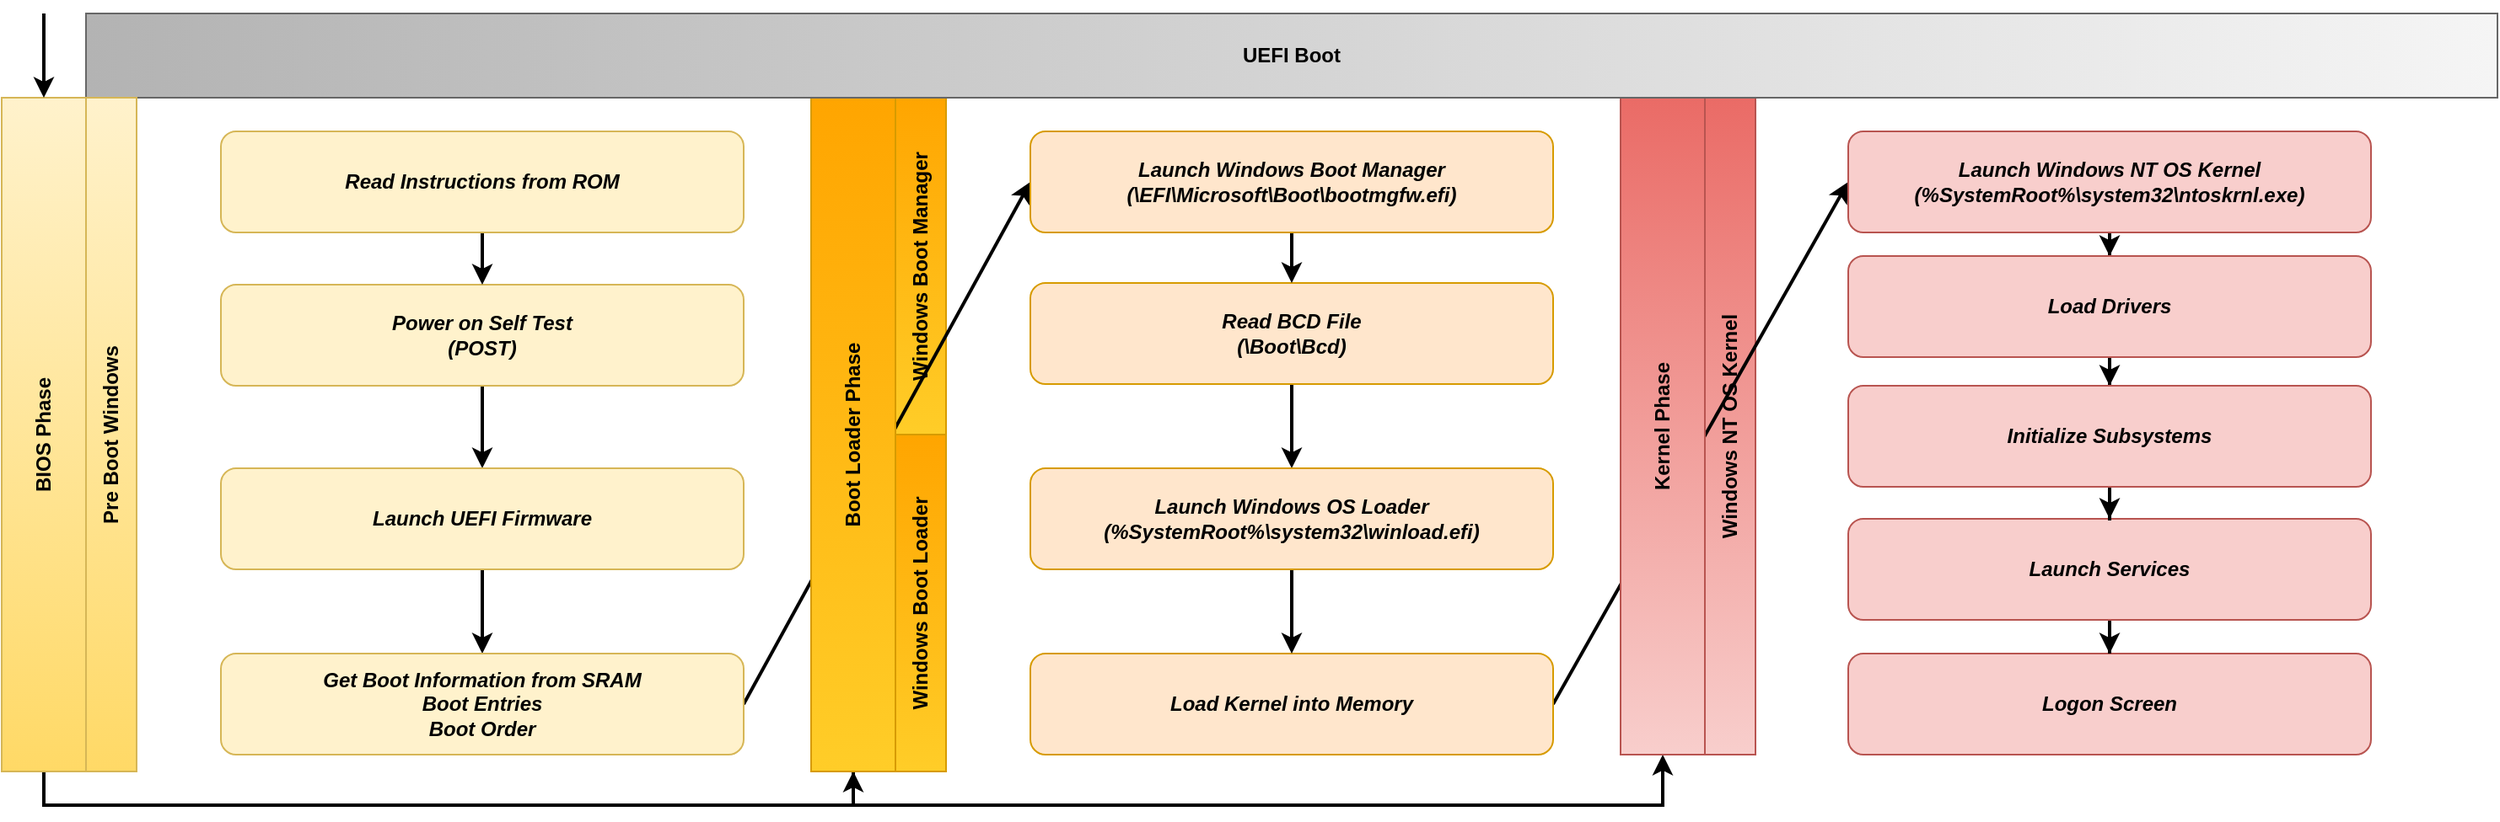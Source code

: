 <mxfile version="22.0.3" type="device" pages="3">
  <diagram name="Windows Boot Process" id="XgZ039GixdZURgY8B_N0">
    <mxGraphModel dx="1036" dy="1802" grid="1" gridSize="10" guides="1" tooltips="1" connect="1" arrows="1" fold="1" page="1" pageScale="1" pageWidth="850" pageHeight="1100" math="0" shadow="0">
      <root>
        <mxCell id="0" />
        <mxCell id="1" parent="0" />
        <mxCell id="Q-q3Uk1yC8aIoFKP01wg-9" value="Windows NT OS Kernel" style="rounded=0;whiteSpace=wrap;html=1;rotation=0;flipV=1;flipH=0;fillColor=#f8cecc;strokeColor=#b85450;fontStyle=1;horizontal=0;gradientColor=#ea6b66;" parent="1" vertex="1">
          <mxGeometry x="1010" y="50" width="30" height="390" as="geometry" />
        </mxCell>
        <mxCell id="OIjsx5Lbw4lHaAmFp60X-10" style="rounded=0;orthogonalLoop=1;jettySize=auto;html=1;entryX=0;entryY=0.5;entryDx=0;entryDy=0;exitX=1;exitY=0.5;exitDx=0;exitDy=0;strokeWidth=2;" parent="1" source="OIjsx5Lbw4lHaAmFp60X-5" target="auWv59esdB6_gmScPLl--13" edge="1">
          <mxGeometry relative="1" as="geometry" />
        </mxCell>
        <mxCell id="Q-q3Uk1yC8aIoFKP01wg-5" value="Windows Boot Manager" style="rounded=0;whiteSpace=wrap;html=1;rotation=0;flipV=1;flipH=0;fillColor=#ffcd28;strokeColor=#d79b00;fontStyle=1;horizontal=0;gradientColor=#ffa500;" parent="1" vertex="1">
          <mxGeometry x="530" y="50" width="30" height="200" as="geometry" />
        </mxCell>
        <mxCell id="OIjsx5Lbw4lHaAmFp60X-9" style="rounded=0;orthogonalLoop=1;jettySize=auto;html=1;entryX=0;entryY=0.5;entryDx=0;entryDy=0;exitX=1;exitY=0.5;exitDx=0;exitDy=0;strokeWidth=2;" parent="1" source="auWv59esdB6_gmScPLl--10" target="OIjsx5Lbw4lHaAmFp60X-6" edge="1">
          <mxGeometry relative="1" as="geometry" />
        </mxCell>
        <mxCell id="Q-q3Uk1yC8aIoFKP01wg-3" value="Windows Boot Loader" style="rounded=0;whiteSpace=wrap;html=1;rotation=0;flipV=1;flipH=0;fillColor=#ffcd28;strokeColor=#d79b00;fontStyle=1;horizontal=0;gradientColor=#ffa500;" parent="1" vertex="1">
          <mxGeometry x="530" y="250" width="30" height="200" as="geometry" />
        </mxCell>
        <mxCell id="OIjsx5Lbw4lHaAmFp60X-14" style="edgeStyle=orthogonalEdgeStyle;rounded=0;orthogonalLoop=1;jettySize=auto;html=1;entryX=0.5;entryY=1;entryDx=0;entryDy=0;exitX=0.5;exitY=1;exitDx=0;exitDy=0;strokeWidth=2;" parent="1" source="auWv59esdB6_gmScPLl--2" target="auWv59esdB6_gmScPLl--3" edge="1">
          <mxGeometry relative="1" as="geometry" />
        </mxCell>
        <mxCell id="auWv59esdB6_gmScPLl--2" value="BIOS Phase" style="rounded=0;whiteSpace=wrap;html=1;rotation=0;flipV=0;flipH=1;fillColor=#fff2cc;strokeColor=#d6b656;fontStyle=1;verticalAlign=middle;horizontal=0;gradientColor=#ffd966;" parent="1" vertex="1">
          <mxGeometry y="50" width="50" height="400" as="geometry" />
        </mxCell>
        <mxCell id="OIjsx5Lbw4lHaAmFp60X-15" style="edgeStyle=orthogonalEdgeStyle;rounded=0;orthogonalLoop=1;jettySize=auto;html=1;entryX=0.5;entryY=1;entryDx=0;entryDy=0;exitX=0.5;exitY=1;exitDx=0;exitDy=0;strokeWidth=2;" parent="1" source="auWv59esdB6_gmScPLl--3" target="auWv59esdB6_gmScPLl--4" edge="1">
          <mxGeometry relative="1" as="geometry" />
        </mxCell>
        <mxCell id="auWv59esdB6_gmScPLl--3" value="Boot Loader Phase" style="rounded=0;whiteSpace=wrap;html=1;rotation=0;flipV=1;flipH=0;fillColor=#ffcd28;strokeColor=#d79b00;fontStyle=1;horizontal=0;gradientColor=#ffa500;" parent="1" vertex="1">
          <mxGeometry x="480" y="50" width="50" height="400" as="geometry" />
        </mxCell>
        <mxCell id="auWv59esdB6_gmScPLl--4" value="Kernel Phase" style="rounded=0;whiteSpace=wrap;html=1;rotation=0;flipV=1;flipH=0;fillColor=#f8cecc;strokeColor=#b85450;fontStyle=1;horizontal=0;gradientColor=#ea6b66;" parent="1" vertex="1">
          <mxGeometry x="960" y="50" width="50" height="390" as="geometry" />
        </mxCell>
        <mxCell id="auWv59esdB6_gmScPLl--6" value="UEFI Boot" style="rounded=0;whiteSpace=wrap;html=1;align=center;verticalAlign=middle;fontFamily=Helvetica;fontSize=12;fontStyle=1;horizontal=1;direction=south;fillColor=#f5f5f5;gradientColor=#b3b3b3;strokeColor=#666666;" parent="1" vertex="1">
          <mxGeometry x="50" width="1430" height="50" as="geometry" />
        </mxCell>
        <mxCell id="auWv59esdB6_gmScPLl--11" value="" style="edgeStyle=orthogonalEdgeStyle;rounded=0;orthogonalLoop=1;jettySize=auto;html=1;fontFamily=Helvetica;fontSize=12;fontColor=default;strokeWidth=2;" parent="1" source="auWv59esdB6_gmScPLl--8" target="auWv59esdB6_gmScPLl--9" edge="1">
          <mxGeometry relative="1" as="geometry" />
        </mxCell>
        <UserObject label="Power on Self Test&lt;br&gt;(POST)" link="https://en.wikipedia.org/wiki/Power-on_self-test" id="auWv59esdB6_gmScPLl--8">
          <mxCell style="rounded=1;whiteSpace=wrap;html=1;strokeColor=#d6b656;align=center;verticalAlign=middle;fontFamily=Helvetica;fontSize=12;fillColor=#fff2cc;fontStyle=3" parent="1" vertex="1">
            <mxGeometry x="130" y="161" width="310" height="60" as="geometry" />
          </mxCell>
        </UserObject>
        <mxCell id="auWv59esdB6_gmScPLl--12" value="" style="edgeStyle=orthogonalEdgeStyle;rounded=0;orthogonalLoop=1;jettySize=auto;html=1;fontFamily=Helvetica;fontSize=12;fontColor=default;strokeWidth=2;" parent="1" source="auWv59esdB6_gmScPLl--9" target="auWv59esdB6_gmScPLl--10" edge="1">
          <mxGeometry relative="1" as="geometry" />
        </mxCell>
        <UserObject label="Launch UEFI Firmware" link="https://wiki.osdev.org/UEFI" id="auWv59esdB6_gmScPLl--9">
          <mxCell style="rounded=1;whiteSpace=wrap;html=1;strokeColor=#d6b656;align=center;verticalAlign=middle;fontFamily=Helvetica;fontSize=12;fillColor=#fff2cc;fontStyle=3" parent="1" vertex="1">
            <mxGeometry x="130" y="270" width="310" height="60" as="geometry" />
          </mxCell>
        </UserObject>
        <mxCell id="auWv59esdB6_gmScPLl--10" value="Get Boot Information from SRAM&lt;br&gt;Boot Entries&lt;br&gt;Boot Order" style="rounded=1;whiteSpace=wrap;html=1;strokeColor=#d6b656;align=center;verticalAlign=middle;fontFamily=Helvetica;fontSize=12;fillColor=#fff2cc;fontStyle=3" parent="1" vertex="1">
          <mxGeometry x="130" y="380" width="310" height="60" as="geometry" />
        </mxCell>
        <mxCell id="OIjsx5Lbw4lHaAmFp60X-1" value="" style="edgeStyle=orthogonalEdgeStyle;rounded=0;orthogonalLoop=1;jettySize=auto;html=1;strokeWidth=2;" parent="1" source="auWv59esdB6_gmScPLl--13" target="auWv59esdB6_gmScPLl--14" edge="1">
          <mxGeometry relative="1" as="geometry" />
        </mxCell>
        <mxCell id="auWv59esdB6_gmScPLl--13" value="Launch Windows NT OS Kernel&lt;br&gt;(%SystemRoot%\system32\ntoskrnl.exe)" style="rounded=1;whiteSpace=wrap;html=1;strokeColor=#b85450;align=center;verticalAlign=middle;fontFamily=Helvetica;fontSize=12;fillColor=#f8cecc;fontStyle=3" parent="1" vertex="1">
          <mxGeometry x="1095" y="70" width="310" height="60" as="geometry" />
        </mxCell>
        <mxCell id="Q-q3Uk1yC8aIoFKP01wg-14" value="" style="edgeStyle=orthogonalEdgeStyle;rounded=0;orthogonalLoop=1;jettySize=auto;html=1;strokeWidth=2;" parent="1" source="auWv59esdB6_gmScPLl--14" target="Q-q3Uk1yC8aIoFKP01wg-13" edge="1">
          <mxGeometry relative="1" as="geometry" />
        </mxCell>
        <mxCell id="auWv59esdB6_gmScPLl--14" value="Load Drivers" style="rounded=1;whiteSpace=wrap;html=1;strokeColor=#b85450;align=center;verticalAlign=middle;fontFamily=Helvetica;fontSize=12;fillColor=#f8cecc;fontStyle=3" parent="1" vertex="1">
          <mxGeometry x="1095" y="144" width="310" height="60" as="geometry" />
        </mxCell>
        <mxCell id="auWv59esdB6_gmScPLl--15" value="Logon Screen" style="rounded=1;whiteSpace=wrap;html=1;strokeColor=#b85450;align=center;verticalAlign=middle;fontFamily=Helvetica;fontSize=12;fillColor=#f8cecc;fontStyle=3" parent="1" vertex="1">
          <mxGeometry x="1095" y="380" width="310" height="60" as="geometry" />
        </mxCell>
        <mxCell id="OIjsx5Lbw4lHaAmFp60X-3" value="" style="edgeStyle=orthogonalEdgeStyle;rounded=0;orthogonalLoop=1;jettySize=auto;html=1;strokeWidth=2;" parent="1" source="auWv59esdB6_gmScPLl--16" target="auWv59esdB6_gmScPLl--15" edge="1">
          <mxGeometry relative="1" as="geometry" />
        </mxCell>
        <mxCell id="auWv59esdB6_gmScPLl--16" value="Launch Services" style="rounded=1;whiteSpace=wrap;html=1;strokeColor=#b85450;align=center;verticalAlign=middle;fontFamily=Helvetica;fontSize=12;fillColor=#f8cecc;fontStyle=3" parent="1" vertex="1">
          <mxGeometry x="1095" y="300" width="310" height="60" as="geometry" />
        </mxCell>
        <mxCell id="OIjsx5Lbw4lHaAmFp60X-12" value="" style="edgeStyle=orthogonalEdgeStyle;rounded=0;orthogonalLoop=1;jettySize=auto;html=1;strokeWidth=2;" parent="1" source="OIjsx5Lbw4lHaAmFp60X-4" target="OIjsx5Lbw4lHaAmFp60X-7" edge="1">
          <mxGeometry relative="1" as="geometry" />
        </mxCell>
        <mxCell id="OIjsx5Lbw4lHaAmFp60X-4" value="Read BCD File&lt;br&gt;(\Boot\Bcd)" style="rounded=1;whiteSpace=wrap;html=1;strokeColor=#d79b00;align=center;verticalAlign=middle;fontFamily=Helvetica;fontSize=12;fillColor=#ffe6cc;fontStyle=3" parent="1" vertex="1">
          <mxGeometry x="610" y="160" width="310" height="60" as="geometry" />
        </mxCell>
        <mxCell id="OIjsx5Lbw4lHaAmFp60X-5" value="Load Kernel into Memory" style="rounded=1;whiteSpace=wrap;html=1;strokeColor=#d79b00;align=center;verticalAlign=middle;fontFamily=Helvetica;fontSize=12;fillColor=#ffe6cc;fontStyle=3" parent="1" vertex="1">
          <mxGeometry x="610" y="380" width="310" height="60" as="geometry" />
        </mxCell>
        <mxCell id="OIjsx5Lbw4lHaAmFp60X-11" value="" style="edgeStyle=orthogonalEdgeStyle;rounded=0;orthogonalLoop=1;jettySize=auto;html=1;strokeWidth=2;" parent="1" source="OIjsx5Lbw4lHaAmFp60X-6" target="OIjsx5Lbw4lHaAmFp60X-4" edge="1">
          <mxGeometry relative="1" as="geometry" />
        </mxCell>
        <mxCell id="OIjsx5Lbw4lHaAmFp60X-6" value="Launch Windows Boot Manager&lt;br&gt;(\EFI\Microsoft\Boot\bootmgfw.efi)" style="rounded=1;whiteSpace=wrap;html=1;strokeColor=#d79b00;align=center;verticalAlign=middle;fontFamily=Helvetica;fontSize=12;fillColor=#ffe6cc;fontStyle=3" parent="1" vertex="1">
          <mxGeometry x="610" y="70" width="310" height="60" as="geometry" />
        </mxCell>
        <mxCell id="OIjsx5Lbw4lHaAmFp60X-13" value="" style="edgeStyle=orthogonalEdgeStyle;rounded=0;orthogonalLoop=1;jettySize=auto;html=1;strokeWidth=2;" parent="1" source="OIjsx5Lbw4lHaAmFp60X-7" target="OIjsx5Lbw4lHaAmFp60X-5" edge="1">
          <mxGeometry relative="1" as="geometry" />
        </mxCell>
        <mxCell id="OIjsx5Lbw4lHaAmFp60X-7" value="Launch Windows OS Loader&lt;br&gt;(%SystemRoot%\system32\winload.efi)" style="rounded=1;whiteSpace=wrap;html=1;strokeColor=#d79b00;align=center;verticalAlign=middle;fontFamily=Helvetica;fontSize=12;fillColor=#ffe6cc;fontStyle=3" parent="1" vertex="1">
          <mxGeometry x="610" y="270" width="310" height="60" as="geometry" />
        </mxCell>
        <mxCell id="OIjsx5Lbw4lHaAmFp60X-16" value="" style="endArrow=classic;html=1;rounded=0;entryX=0.5;entryY=0;entryDx=0;entryDy=0;strokeWidth=2;" parent="1" target="auWv59esdB6_gmScPLl--2" edge="1">
          <mxGeometry width="50" height="50" relative="1" as="geometry">
            <mxPoint x="25" as="sourcePoint" />
            <mxPoint x="210" y="10" as="targetPoint" />
          </mxGeometry>
        </mxCell>
        <mxCell id="Q-q3Uk1yC8aIoFKP01wg-2" value="" style="edgeStyle=orthogonalEdgeStyle;rounded=0;orthogonalLoop=1;jettySize=auto;html=1;strokeWidth=2;" parent="1" source="Q-q3Uk1yC8aIoFKP01wg-1" target="auWv59esdB6_gmScPLl--8" edge="1">
          <mxGeometry relative="1" as="geometry" />
        </mxCell>
        <UserObject label="Read Instructions from ROM" link="https://en.wikipedia.org/wiki/Power-on_self-test" id="Q-q3Uk1yC8aIoFKP01wg-1">
          <mxCell style="rounded=1;whiteSpace=wrap;html=1;strokeColor=#d6b656;align=center;verticalAlign=middle;fontFamily=Helvetica;fontSize=12;fillColor=#fff2cc;fontStyle=3" parent="1" vertex="1">
            <mxGeometry x="130" y="70" width="310" height="60" as="geometry" />
          </mxCell>
        </UserObject>
        <mxCell id="Q-q3Uk1yC8aIoFKP01wg-8" value="Pre Boot Windows" style="rounded=0;whiteSpace=wrap;html=1;rotation=0;flipV=0;flipH=1;fillColor=#fff2cc;strokeColor=#d6b656;fontStyle=1;verticalAlign=middle;horizontal=0;gradientColor=#ffd966;" parent="1" vertex="1">
          <mxGeometry x="50" y="50" width="30" height="400" as="geometry" />
        </mxCell>
        <mxCell id="Q-q3Uk1yC8aIoFKP01wg-15" value="" style="edgeStyle=orthogonalEdgeStyle;rounded=0;orthogonalLoop=1;jettySize=auto;html=1;strokeWidth=2;" parent="1" source="Q-q3Uk1yC8aIoFKP01wg-13" target="auWv59esdB6_gmScPLl--16" edge="1">
          <mxGeometry relative="1" as="geometry" />
        </mxCell>
        <mxCell id="Q-q3Uk1yC8aIoFKP01wg-13" value="Initialize Subsystems" style="rounded=1;whiteSpace=wrap;html=1;strokeColor=#b85450;align=center;verticalAlign=middle;fontFamily=Helvetica;fontSize=12;fillColor=#f8cecc;fontStyle=3" parent="1" vertex="1">
          <mxGeometry x="1095" y="221" width="310" height="60" as="geometry" />
        </mxCell>
      </root>
    </mxGraphModel>
  </diagram>
  <diagram name="Windows Boot Process Presentation" id="MpxgT7lQB_Ov4lCRU3md">
    <mxGraphModel dx="1036" dy="1802" grid="1" gridSize="10" guides="1" tooltips="1" connect="1" arrows="1" fold="1" page="1" pageScale="1" pageWidth="850" pageHeight="1100" math="0" shadow="0">
      <root>
        <mxCell id="MUpL6runmCY8gXnRKzKg-0" />
        <mxCell id="MUpL6runmCY8gXnRKzKg-1" parent="MUpL6runmCY8gXnRKzKg-0" />
        <mxCell id="MUpL6runmCY8gXnRKzKg-7" value="Windows Boot Manager" style="rounded=0;whiteSpace=wrap;html=1;rotation=0;flipV=1;flipH=0;fillColor=#ffcd28;strokeColor=#d79b00;fontStyle=1;horizontal=0;gradientColor=#ffa500;" parent="MUpL6runmCY8gXnRKzKg-1" vertex="1">
          <mxGeometry x="530" y="50" width="30" height="200" as="geometry" />
        </mxCell>
        <mxCell id="MUpL6runmCY8gXnRKzKg-14" style="rounded=0;orthogonalLoop=1;jettySize=auto;html=1;entryX=0;entryY=0.5;entryDx=0;entryDy=0;exitX=1;exitY=0.5;exitDx=0;exitDy=0;strokeColor=#FFFFFF;strokeWidth=2;" parent="MUpL6runmCY8gXnRKzKg-1" source="MUpL6runmCY8gXnRKzKg-15" target="MUpL6runmCY8gXnRKzKg-28" edge="1">
          <mxGeometry relative="1" as="geometry" />
        </mxCell>
        <mxCell id="MUpL6runmCY8gXnRKzKg-35" value="Windows NT OS Kernel" style="rounded=0;whiteSpace=wrap;html=1;rotation=0;flipV=1;flipH=0;fillColor=#f8cecc;strokeColor=#b85450;fontStyle=1;horizontal=0;gradientColor=#ea6b66;" parent="MUpL6runmCY8gXnRKzKg-1" vertex="1">
          <mxGeometry x="1010" y="50" width="30" height="390" as="geometry" />
        </mxCell>
        <mxCell id="MUpL6runmCY8gXnRKzKg-25" style="rounded=0;orthogonalLoop=1;jettySize=auto;html=1;entryX=0;entryY=0.5;entryDx=0;entryDy=0;exitX=1;exitY=0.5;exitDx=0;exitDy=0;strokeColor=#FFFFFF;strokeWidth=2;" parent="MUpL6runmCY8gXnRKzKg-1" source="MUpL6runmCY8gXnRKzKg-26" target="MUpL6runmCY8gXnRKzKg-17" edge="1">
          <mxGeometry relative="1" as="geometry" />
        </mxCell>
        <mxCell id="MUpL6runmCY8gXnRKzKg-2" value="Windows Boot Loader" style="rounded=0;whiteSpace=wrap;html=1;rotation=0;flipV=1;flipH=0;fillColor=#ffcd28;strokeColor=#d79b00;fontStyle=1;horizontal=0;gradientColor=#ffa500;" parent="MUpL6runmCY8gXnRKzKg-1" vertex="1">
          <mxGeometry x="530" y="250" width="30" height="200" as="geometry" />
        </mxCell>
        <mxCell id="MUpL6runmCY8gXnRKzKg-3" style="edgeStyle=orthogonalEdgeStyle;rounded=0;orthogonalLoop=1;jettySize=auto;html=1;entryX=0.5;entryY=1;entryDx=0;entryDy=0;exitX=0.5;exitY=1;exitDx=0;exitDy=0;strokeColor=#FFFFFF;strokeWidth=2;" parent="MUpL6runmCY8gXnRKzKg-1" source="MUpL6runmCY8gXnRKzKg-4" target="MUpL6runmCY8gXnRKzKg-6" edge="1">
          <mxGeometry relative="1" as="geometry" />
        </mxCell>
        <mxCell id="MUpL6runmCY8gXnRKzKg-4" value="BIOS Phase" style="rounded=0;whiteSpace=wrap;html=1;rotation=0;flipV=0;flipH=1;fillColor=#fff2cc;strokeColor=#d6b656;fontStyle=1;verticalAlign=middle;horizontal=0;gradientColor=#ffd966;" parent="MUpL6runmCY8gXnRKzKg-1" vertex="1">
          <mxGeometry y="50" width="50" height="400" as="geometry" />
        </mxCell>
        <mxCell id="MUpL6runmCY8gXnRKzKg-5" style="edgeStyle=orthogonalEdgeStyle;rounded=0;orthogonalLoop=1;jettySize=auto;html=1;entryX=0.5;entryY=1;entryDx=0;entryDy=0;exitX=0.5;exitY=1;exitDx=0;exitDy=0;strokeColor=#FFFFFF;strokeWidth=2;" parent="MUpL6runmCY8gXnRKzKg-1" source="MUpL6runmCY8gXnRKzKg-6" target="MUpL6runmCY8gXnRKzKg-8" edge="1">
          <mxGeometry relative="1" as="geometry" />
        </mxCell>
        <mxCell id="MUpL6runmCY8gXnRKzKg-6" value="Boot Loader Phase" style="rounded=0;whiteSpace=wrap;html=1;rotation=0;flipV=1;flipH=0;fillColor=#ffcd28;strokeColor=#d79b00;fontStyle=1;horizontal=0;gradientColor=#ffa500;" parent="MUpL6runmCY8gXnRKzKg-1" vertex="1">
          <mxGeometry x="480" y="50" width="50" height="400" as="geometry" />
        </mxCell>
        <mxCell id="MUpL6runmCY8gXnRKzKg-8" value="Kernel Phase" style="rounded=0;whiteSpace=wrap;html=1;rotation=0;flipV=1;flipH=0;fillColor=#f8cecc;strokeColor=#b85450;fontStyle=1;horizontal=0;gradientColor=#ea6b66;" parent="MUpL6runmCY8gXnRKzKg-1" vertex="1">
          <mxGeometry x="960" y="50" width="50" height="390" as="geometry" />
        </mxCell>
        <mxCell id="MUpL6runmCY8gXnRKzKg-9" value="UEFI Boot" style="rounded=0;whiteSpace=wrap;html=1;align=center;verticalAlign=middle;fontFamily=Helvetica;fontSize=12;fontStyle=1;horizontal=1;direction=south;fillColor=#f5f5f5;gradientColor=#b3b3b3;strokeColor=#666666;" parent="MUpL6runmCY8gXnRKzKg-1" vertex="1">
          <mxGeometry x="50" width="1360" height="50" as="geometry" />
        </mxCell>
        <mxCell id="MUpL6runmCY8gXnRKzKg-10" value="" style="edgeStyle=orthogonalEdgeStyle;rounded=0;orthogonalLoop=1;jettySize=auto;html=1;fontFamily=Helvetica;fontSize=12;fontColor=default;strokeColor=#FFFFFF;strokeWidth=2;" parent="MUpL6runmCY8gXnRKzKg-1" source="MUpL6runmCY8gXnRKzKg-11" target="MUpL6runmCY8gXnRKzKg-13" edge="1">
          <mxGeometry relative="1" as="geometry" />
        </mxCell>
        <UserObject label="Power on Self Test&lt;br&gt;(POST)" link="https://en.wikipedia.org/wiki/Power-on_self-test" id="MUpL6runmCY8gXnRKzKg-11">
          <mxCell style="rounded=1;whiteSpace=wrap;html=1;strokeColor=#d6b656;align=center;verticalAlign=middle;fontFamily=Helvetica;fontSize=12;fillColor=#fff2cc;fontStyle=3" parent="MUpL6runmCY8gXnRKzKg-1" vertex="1">
            <mxGeometry x="130" y="160" width="310" height="60" as="geometry" />
          </mxCell>
        </UserObject>
        <mxCell id="MUpL6runmCY8gXnRKzKg-12" value="" style="edgeStyle=orthogonalEdgeStyle;rounded=0;orthogonalLoop=1;jettySize=auto;html=1;fontFamily=Helvetica;fontSize=12;fontColor=default;strokeColor=#FFFFFF;strokeWidth=2;" parent="MUpL6runmCY8gXnRKzKg-1" source="MUpL6runmCY8gXnRKzKg-13" target="MUpL6runmCY8gXnRKzKg-15" edge="1">
          <mxGeometry relative="1" as="geometry" />
        </mxCell>
        <UserObject label="Launch UEFI Firmware" link="https://wiki.osdev.org/UEFI" id="MUpL6runmCY8gXnRKzKg-13">
          <mxCell style="rounded=1;whiteSpace=wrap;html=1;strokeColor=#d6b656;align=center;verticalAlign=middle;fontFamily=Helvetica;fontSize=12;fillColor=#fff2cc;fontStyle=3" parent="MUpL6runmCY8gXnRKzKg-1" vertex="1">
            <mxGeometry x="130" y="270" width="310" height="60" as="geometry" />
          </mxCell>
        </UserObject>
        <mxCell id="MUpL6runmCY8gXnRKzKg-15" value="Get Boot Information from SRAM&lt;br&gt;Boot Entries&lt;br&gt;Boot Order" style="rounded=1;whiteSpace=wrap;html=1;strokeColor=#d6b656;align=center;verticalAlign=middle;fontFamily=Helvetica;fontSize=12;fillColor=#fff2cc;fontStyle=3" parent="MUpL6runmCY8gXnRKzKg-1" vertex="1">
          <mxGeometry x="130" y="380" width="310" height="60" as="geometry" />
        </mxCell>
        <mxCell id="MUpL6runmCY8gXnRKzKg-16" value="" style="edgeStyle=orthogonalEdgeStyle;rounded=0;orthogonalLoop=1;jettySize=auto;html=1;strokeColor=#FFFFFF;strokeWidth=2;" parent="MUpL6runmCY8gXnRKzKg-1" source="MUpL6runmCY8gXnRKzKg-17" target="MUpL6runmCY8gXnRKzKg-19" edge="1">
          <mxGeometry relative="1" as="geometry" />
        </mxCell>
        <mxCell id="MUpL6runmCY8gXnRKzKg-17" value="Launch Windows NT OS Kernel&lt;br&gt;(%SystemRoot%\system32\ntoskrnl.exe)" style="rounded=1;whiteSpace=wrap;html=1;strokeColor=#b85450;align=center;verticalAlign=middle;fontFamily=Helvetica;fontSize=12;fillColor=#f8cecc;fontStyle=3" parent="MUpL6runmCY8gXnRKzKg-1" vertex="1">
          <mxGeometry x="1095" y="70" width="310" height="60" as="geometry" />
        </mxCell>
        <mxCell id="MUpL6runmCY8gXnRKzKg-18" value="" style="edgeStyle=orthogonalEdgeStyle;rounded=0;orthogonalLoop=1;jettySize=auto;html=1;strokeColor=#FFFFFF;strokeWidth=2;" parent="MUpL6runmCY8gXnRKzKg-1" source="MUpL6runmCY8gXnRKzKg-19" target="MUpL6runmCY8gXnRKzKg-37" edge="1">
          <mxGeometry relative="1" as="geometry" />
        </mxCell>
        <mxCell id="MUpL6runmCY8gXnRKzKg-19" value="Load Drivers" style="rounded=1;whiteSpace=wrap;html=1;strokeColor=#b85450;align=center;verticalAlign=middle;fontFamily=Helvetica;fontSize=12;fillColor=#f8cecc;fontStyle=3" parent="MUpL6runmCY8gXnRKzKg-1" vertex="1">
          <mxGeometry x="1095" y="144" width="310" height="60" as="geometry" />
        </mxCell>
        <mxCell id="MUpL6runmCY8gXnRKzKg-20" value="Logon Screen" style="rounded=1;whiteSpace=wrap;html=1;strokeColor=#b85450;align=center;verticalAlign=middle;fontFamily=Helvetica;fontSize=12;fillColor=#f8cecc;fontStyle=3" parent="MUpL6runmCY8gXnRKzKg-1" vertex="1">
          <mxGeometry x="1095" y="380" width="310" height="60" as="geometry" />
        </mxCell>
        <mxCell id="MUpL6runmCY8gXnRKzKg-21" value="" style="edgeStyle=orthogonalEdgeStyle;rounded=0;orthogonalLoop=1;jettySize=auto;html=1;strokeColor=#FFFFFF;strokeWidth=2;" parent="MUpL6runmCY8gXnRKzKg-1" source="MUpL6runmCY8gXnRKzKg-22" target="MUpL6runmCY8gXnRKzKg-20" edge="1">
          <mxGeometry relative="1" as="geometry" />
        </mxCell>
        <mxCell id="MUpL6runmCY8gXnRKzKg-22" value="Launch Services" style="rounded=1;whiteSpace=wrap;html=1;strokeColor=#b85450;align=center;verticalAlign=middle;fontFamily=Helvetica;fontSize=12;fillColor=#f8cecc;fontStyle=3" parent="MUpL6runmCY8gXnRKzKg-1" vertex="1">
          <mxGeometry x="1095" y="300" width="310" height="60" as="geometry" />
        </mxCell>
        <mxCell id="MUpL6runmCY8gXnRKzKg-23" value="" style="edgeStyle=orthogonalEdgeStyle;rounded=0;orthogonalLoop=1;jettySize=auto;html=1;strokeColor=#FFFFFF;strokeWidth=2;" parent="MUpL6runmCY8gXnRKzKg-1" source="MUpL6runmCY8gXnRKzKg-24" target="MUpL6runmCY8gXnRKzKg-30" edge="1">
          <mxGeometry relative="1" as="geometry" />
        </mxCell>
        <mxCell id="MUpL6runmCY8gXnRKzKg-24" value="Read BCD File&lt;br&gt;(\Boot\Bcd)" style="rounded=1;whiteSpace=wrap;html=1;strokeColor=#d79b00;align=center;verticalAlign=middle;fontFamily=Helvetica;fontSize=12;fillColor=#ffe6cc;fontStyle=3" parent="MUpL6runmCY8gXnRKzKg-1" vertex="1">
          <mxGeometry x="610" y="160" width="310" height="60" as="geometry" />
        </mxCell>
        <mxCell id="MUpL6runmCY8gXnRKzKg-26" value="Load Kernel into Memory" style="rounded=1;whiteSpace=wrap;html=1;strokeColor=#d79b00;align=center;verticalAlign=middle;fontFamily=Helvetica;fontSize=12;fillColor=#ffe6cc;fontStyle=3" parent="MUpL6runmCY8gXnRKzKg-1" vertex="1">
          <mxGeometry x="610" y="380" width="310" height="60" as="geometry" />
        </mxCell>
        <mxCell id="MUpL6runmCY8gXnRKzKg-27" value="" style="edgeStyle=orthogonalEdgeStyle;rounded=0;orthogonalLoop=1;jettySize=auto;html=1;strokeColor=#FFFFFF;strokeWidth=2;" parent="MUpL6runmCY8gXnRKzKg-1" source="MUpL6runmCY8gXnRKzKg-28" target="MUpL6runmCY8gXnRKzKg-24" edge="1">
          <mxGeometry relative="1" as="geometry" />
        </mxCell>
        <mxCell id="MUpL6runmCY8gXnRKzKg-28" value="Launch Windows Boot Manager&lt;br&gt;(\EFI\Microsoft\Boot\bootmgfw.efi)" style="rounded=1;whiteSpace=wrap;html=1;strokeColor=#d79b00;align=center;verticalAlign=middle;fontFamily=Helvetica;fontSize=12;fillColor=#ffe6cc;fontStyle=3" parent="MUpL6runmCY8gXnRKzKg-1" vertex="1">
          <mxGeometry x="610" y="70" width="310" height="60" as="geometry" />
        </mxCell>
        <mxCell id="MUpL6runmCY8gXnRKzKg-29" value="" style="edgeStyle=orthogonalEdgeStyle;rounded=0;orthogonalLoop=1;jettySize=auto;html=1;strokeColor=#FFFFFF;strokeWidth=2;" parent="MUpL6runmCY8gXnRKzKg-1" source="MUpL6runmCY8gXnRKzKg-30" target="MUpL6runmCY8gXnRKzKg-26" edge="1">
          <mxGeometry relative="1" as="geometry" />
        </mxCell>
        <mxCell id="MUpL6runmCY8gXnRKzKg-30" value="Launch Windows OS Loader&lt;br&gt;(%SystemRoot%\system32\winload.efi)" style="rounded=1;whiteSpace=wrap;html=1;strokeColor=#d79b00;align=center;verticalAlign=middle;fontFamily=Helvetica;fontSize=12;fillColor=#ffe6cc;fontStyle=3" parent="MUpL6runmCY8gXnRKzKg-1" vertex="1">
          <mxGeometry x="610" y="270" width="310" height="60" as="geometry" />
        </mxCell>
        <mxCell id="MUpL6runmCY8gXnRKzKg-31" value="" style="endArrow=classic;html=1;rounded=0;entryX=0.5;entryY=0;entryDx=0;entryDy=0;strokeColor=#ffffff;strokeWidth=2;" parent="MUpL6runmCY8gXnRKzKg-1" target="MUpL6runmCY8gXnRKzKg-4" edge="1">
          <mxGeometry width="50" height="50" relative="1" as="geometry">
            <mxPoint x="25" as="sourcePoint" />
            <mxPoint x="210" y="10" as="targetPoint" />
          </mxGeometry>
        </mxCell>
        <mxCell id="MUpL6runmCY8gXnRKzKg-32" value="" style="edgeStyle=orthogonalEdgeStyle;rounded=0;orthogonalLoop=1;jettySize=auto;html=1;strokeColor=#FFFFFF;strokeWidth=2;" parent="MUpL6runmCY8gXnRKzKg-1" source="MUpL6runmCY8gXnRKzKg-33" target="MUpL6runmCY8gXnRKzKg-11" edge="1">
          <mxGeometry relative="1" as="geometry" />
        </mxCell>
        <UserObject label="Read Instructions from ROM" link="https://en.wikipedia.org/wiki/Power-on_self-test" id="MUpL6runmCY8gXnRKzKg-33">
          <mxCell style="rounded=1;whiteSpace=wrap;html=1;strokeColor=#d6b656;align=center;verticalAlign=middle;fontFamily=Helvetica;fontSize=12;fillColor=#fff2cc;fontStyle=3" parent="MUpL6runmCY8gXnRKzKg-1" vertex="1">
            <mxGeometry x="130" y="70" width="310" height="60" as="geometry" />
          </mxCell>
        </UserObject>
        <mxCell id="MUpL6runmCY8gXnRKzKg-34" value="Pre Boot Windows" style="rounded=0;whiteSpace=wrap;html=1;rotation=0;flipV=0;flipH=1;fillColor=#fff2cc;strokeColor=#d6b656;fontStyle=1;verticalAlign=middle;horizontal=0;gradientColor=#ffd966;" parent="MUpL6runmCY8gXnRKzKg-1" vertex="1">
          <mxGeometry x="50" y="50" width="30" height="400" as="geometry" />
        </mxCell>
        <mxCell id="MUpL6runmCY8gXnRKzKg-36" value="" style="edgeStyle=orthogonalEdgeStyle;rounded=0;orthogonalLoop=1;jettySize=auto;html=1;strokeColor=#FFFFFF;strokeWidth=2;" parent="MUpL6runmCY8gXnRKzKg-1" source="MUpL6runmCY8gXnRKzKg-37" target="MUpL6runmCY8gXnRKzKg-22" edge="1">
          <mxGeometry relative="1" as="geometry" />
        </mxCell>
        <mxCell id="MUpL6runmCY8gXnRKzKg-37" value="Initialize Subsystems" style="rounded=1;whiteSpace=wrap;html=1;strokeColor=#b85450;align=center;verticalAlign=middle;fontFamily=Helvetica;fontSize=12;fillColor=#f8cecc;fontStyle=3" parent="MUpL6runmCY8gXnRKzKg-1" vertex="1">
          <mxGeometry x="1095" y="221" width="310" height="60" as="geometry" />
        </mxCell>
      </root>
    </mxGraphModel>
  </diagram>
  <diagram id="zmN_8eQJPv2LYLOYTVxN" name="UEFI Phases">
    <mxGraphModel dx="1886" dy="702" grid="1" gridSize="10" guides="1" tooltips="1" connect="1" arrows="1" fold="1" page="1" pageScale="1" pageWidth="850" pageHeight="1100" math="0" shadow="0">
      <root>
        <mxCell id="0" />
        <mxCell id="1" parent="0" />
        <mxCell id="8J5HORh25zqKcCnRLqs8-1" value="&lt;b style=&quot;&quot;&gt;&lt;font style=&quot;font-size: 26px;&quot;&gt;&lt;br&gt;SEC&lt;/font&gt;&lt;br&gt;&lt;br&gt;&lt;span style=&quot;font-size: 18px;&quot;&gt;(Security)&lt;/span&gt;&lt;/b&gt;" style="rounded=0;whiteSpace=wrap;html=1;strokeColor=#d79b00;align=center;verticalAlign=top;fontFamily=Helvetica;fontSize=12;fillColor=#ffcd28;gradientDirection=south;gradientColor=#ffa500;" parent="1" vertex="1">
          <mxGeometry x="-600" y="240" width="200" height="170" as="geometry" />
        </mxCell>
        <mxCell id="8J5HORh25zqKcCnRLqs8-2" value="&lt;b style=&quot;border-color: var(--border-color);&quot;&gt;&lt;font style=&quot;font-size: 26px;&quot;&gt;&lt;br&gt;PEI&lt;/font&gt;&lt;br&gt;&lt;br style=&quot;border-color: var(--border-color);&quot;&gt;&lt;span style=&quot;font-size: 18px;&quot;&gt;(Pre-EFI Init)&lt;/span&gt;&lt;/b&gt;" style="rounded=0;whiteSpace=wrap;html=1;strokeColor=#d79b00;align=center;verticalAlign=top;fontFamily=Helvetica;fontSize=12;fillColor=#ffcd28;gradientDirection=south;gradientColor=#ffa500;" parent="1" vertex="1">
          <mxGeometry x="-400" y="240" width="200" height="170" as="geometry" />
        </mxCell>
        <mxCell id="8J5HORh25zqKcCnRLqs8-3" value="&lt;b style=&quot;border-color: var(--border-color);&quot;&gt;&lt;font style=&quot;font-size: 26px;&quot;&gt;&lt;br&gt;DXE&lt;/font&gt;&lt;br&gt;&lt;br style=&quot;border-color: var(--border-color);&quot;&gt;&lt;span style=&quot;font-size: 18px;&quot;&gt;(Driver &lt;/span&gt;&lt;br&gt;&lt;span style=&quot;font-size: 18px;&quot;&gt;Execution&lt;/span&gt;&lt;br&gt;&lt;span style=&quot;font-size: 18px;&quot;&gt;Environment)&lt;/span&gt;&lt;/b&gt;" style="rounded=0;whiteSpace=wrap;html=1;strokeColor=#d79b00;align=center;verticalAlign=top;fontFamily=Helvetica;fontSize=12;fillColor=#ffcd28;gradientColor=#ffa500;" parent="1" vertex="1">
          <mxGeometry x="-200" y="240" width="200" height="170" as="geometry" />
        </mxCell>
        <mxCell id="8J5HORh25zqKcCnRLqs8-4" value="&lt;b style=&quot;border-color: var(--border-color);&quot;&gt;&lt;font style=&quot;font-size: 26px;&quot;&gt;&lt;br&gt;BDS&lt;/font&gt;&lt;br&gt;&lt;br style=&quot;border-color: var(--border-color);&quot;&gt;&lt;span style=&quot;font-size: 18px;&quot;&gt;(Boot&lt;/span&gt;&lt;br&gt;&lt;span style=&quot;font-size: 18px;&quot;&gt;Device&lt;/span&gt;&lt;br&gt;&lt;span style=&quot;font-size: 18px;&quot;&gt;Selection)&lt;/span&gt;&lt;/b&gt;" style="rounded=0;whiteSpace=wrap;html=1;strokeColor=#d79b00;align=center;verticalAlign=top;fontFamily=Helvetica;fontSize=12;fillColor=#ffcd28;gradientColor=#ffa500;" parent="1" vertex="1">
          <mxGeometry y="240" width="200" height="170" as="geometry" />
        </mxCell>
        <mxCell id="8J5HORh25zqKcCnRLqs8-5" value="&lt;b style=&quot;border-color: var(--border-color);&quot;&gt;&lt;font style=&quot;font-size: 26px;&quot;&gt;&lt;br&gt;TSL&lt;/font&gt;&lt;br&gt;&lt;br style=&quot;border-color: var(--border-color);&quot;&gt;&lt;span style=&quot;font-size: 18px;&quot;&gt;(Transient&lt;/span&gt;&lt;br&gt;&lt;span style=&quot;font-size: 18px;&quot;&gt;System&lt;/span&gt;&lt;br&gt;&lt;span style=&quot;font-size: 18px;&quot;&gt;Load)&lt;/span&gt;&lt;/b&gt;" style="rounded=0;whiteSpace=wrap;html=1;strokeColor=#d79b00;align=center;verticalAlign=top;fontFamily=Helvetica;fontSize=12;fillColor=#ffcd28;gradientColor=#ffa500;" parent="1" vertex="1">
          <mxGeometry x="200" y="240" width="200" height="170" as="geometry" />
        </mxCell>
        <mxCell id="8J5HORh25zqKcCnRLqs8-6" value="&lt;b style=&quot;border-color: var(--border-color);&quot;&gt;&lt;font style=&quot;font-size: 26px;&quot;&gt;&lt;br&gt;RT&lt;/font&gt;&lt;br&gt;&lt;br style=&quot;border-color: var(--border-color);&quot;&gt;&lt;span style=&quot;font-size: 18px;&quot;&gt;(Run Time)&lt;/span&gt;&lt;/b&gt;" style="rounded=0;whiteSpace=wrap;html=1;strokeColor=#d79b00;align=center;verticalAlign=top;fontFamily=Helvetica;fontSize=12;fillColor=#ffcd28;gradientColor=#ffa500;" parent="1" vertex="1">
          <mxGeometry x="400" y="240" width="200" height="170" as="geometry" />
        </mxCell>
        <mxCell id="8J5HORh25zqKcCnRLqs8-8" value="PEI Modules" style="rounded=1;whiteSpace=wrap;html=1;strokeColor=#666666;align=center;verticalAlign=middle;fontFamily=Helvetica;fontSize=12;fillColor=#f5f5f5;gradientColor=#b3b3b3;fontStyle=1" parent="1" vertex="1">
          <mxGeometry x="-360" y="450" width="120" height="60" as="geometry" />
        </mxCell>
        <mxCell id="8J5HORh25zqKcCnRLqs8-9" value="DXE Drivers" style="rounded=1;whiteSpace=wrap;html=1;strokeColor=#666666;align=center;verticalAlign=middle;fontFamily=Helvetica;fontSize=12;fillColor=#f5f5f5;gradientColor=#b3b3b3;fontStyle=1" parent="1" vertex="1">
          <mxGeometry x="-160" y="450" width="120" height="60" as="geometry" />
        </mxCell>
        <mxCell id="8J5HORh25zqKcCnRLqs8-10" value="SMM Modules" style="rounded=1;whiteSpace=wrap;html=1;strokeColor=#666666;align=center;verticalAlign=middle;fontFamily=Helvetica;fontSize=12;fillColor=#f5f5f5;gradientColor=#b3b3b3;fontStyle=1" parent="1" vertex="1">
          <mxGeometry x="-160" y="530" width="120" height="60" as="geometry" />
        </mxCell>
        <mxCell id="8J5HORh25zqKcCnRLqs8-11" value="UEFI Boot&lt;br&gt;Manager" style="rounded=1;whiteSpace=wrap;html=1;strokeColor=#666666;align=center;verticalAlign=middle;fontFamily=Helvetica;fontSize=12;fillColor=#f5f5f5;gradientColor=#b3b3b3;fontStyle=1" parent="1" vertex="1">
          <mxGeometry x="40" y="450" width="120" height="60" as="geometry" />
        </mxCell>
        <mxCell id="8J5HORh25zqKcCnRLqs8-12" value="GRUB, Windows Boot Manager, ..." style="rounded=1;whiteSpace=wrap;html=1;strokeColor=#666666;align=center;verticalAlign=middle;fontFamily=Helvetica;fontSize=12;fillColor=#f5f5f5;gradientColor=#b3b3b3;fontStyle=1" parent="1" vertex="1">
          <mxGeometry x="240" y="450" width="120" height="60" as="geometry" />
        </mxCell>
        <mxCell id="8J5HORh25zqKcCnRLqs8-13" value="OS Kernel" style="rounded=1;whiteSpace=wrap;html=1;strokeColor=#666666;align=center;verticalAlign=middle;fontFamily=Helvetica;fontSize=12;fillColor=#f5f5f5;gradientColor=#b3b3b3;fontStyle=1" parent="1" vertex="1">
          <mxGeometry x="440" y="450" width="120" height="60" as="geometry" />
        </mxCell>
        <mxCell id="RZpUft3h8uPB94e6-bTA-1" value="&lt;b style=&quot;border-color: var(--border-color);&quot;&gt;&lt;font style=&quot;font-size: 26px;&quot;&gt;&lt;br&gt;AL&lt;/font&gt;&lt;br&gt;&lt;br style=&quot;border-color: var(--border-color);&quot;&gt;&lt;span style=&quot;font-size: 18px;&quot;&gt;(After Life)&lt;/span&gt;&lt;/b&gt;" style="rounded=0;whiteSpace=wrap;html=1;strokeColor=#d79b00;align=center;verticalAlign=top;fontFamily=Helvetica;fontSize=12;fillColor=#ffcd28;gradientColor=#ffa500;" parent="1" vertex="1">
          <mxGeometry x="600" y="240" width="200" height="170" as="geometry" />
        </mxCell>
      </root>
    </mxGraphModel>
  </diagram>
</mxfile>
